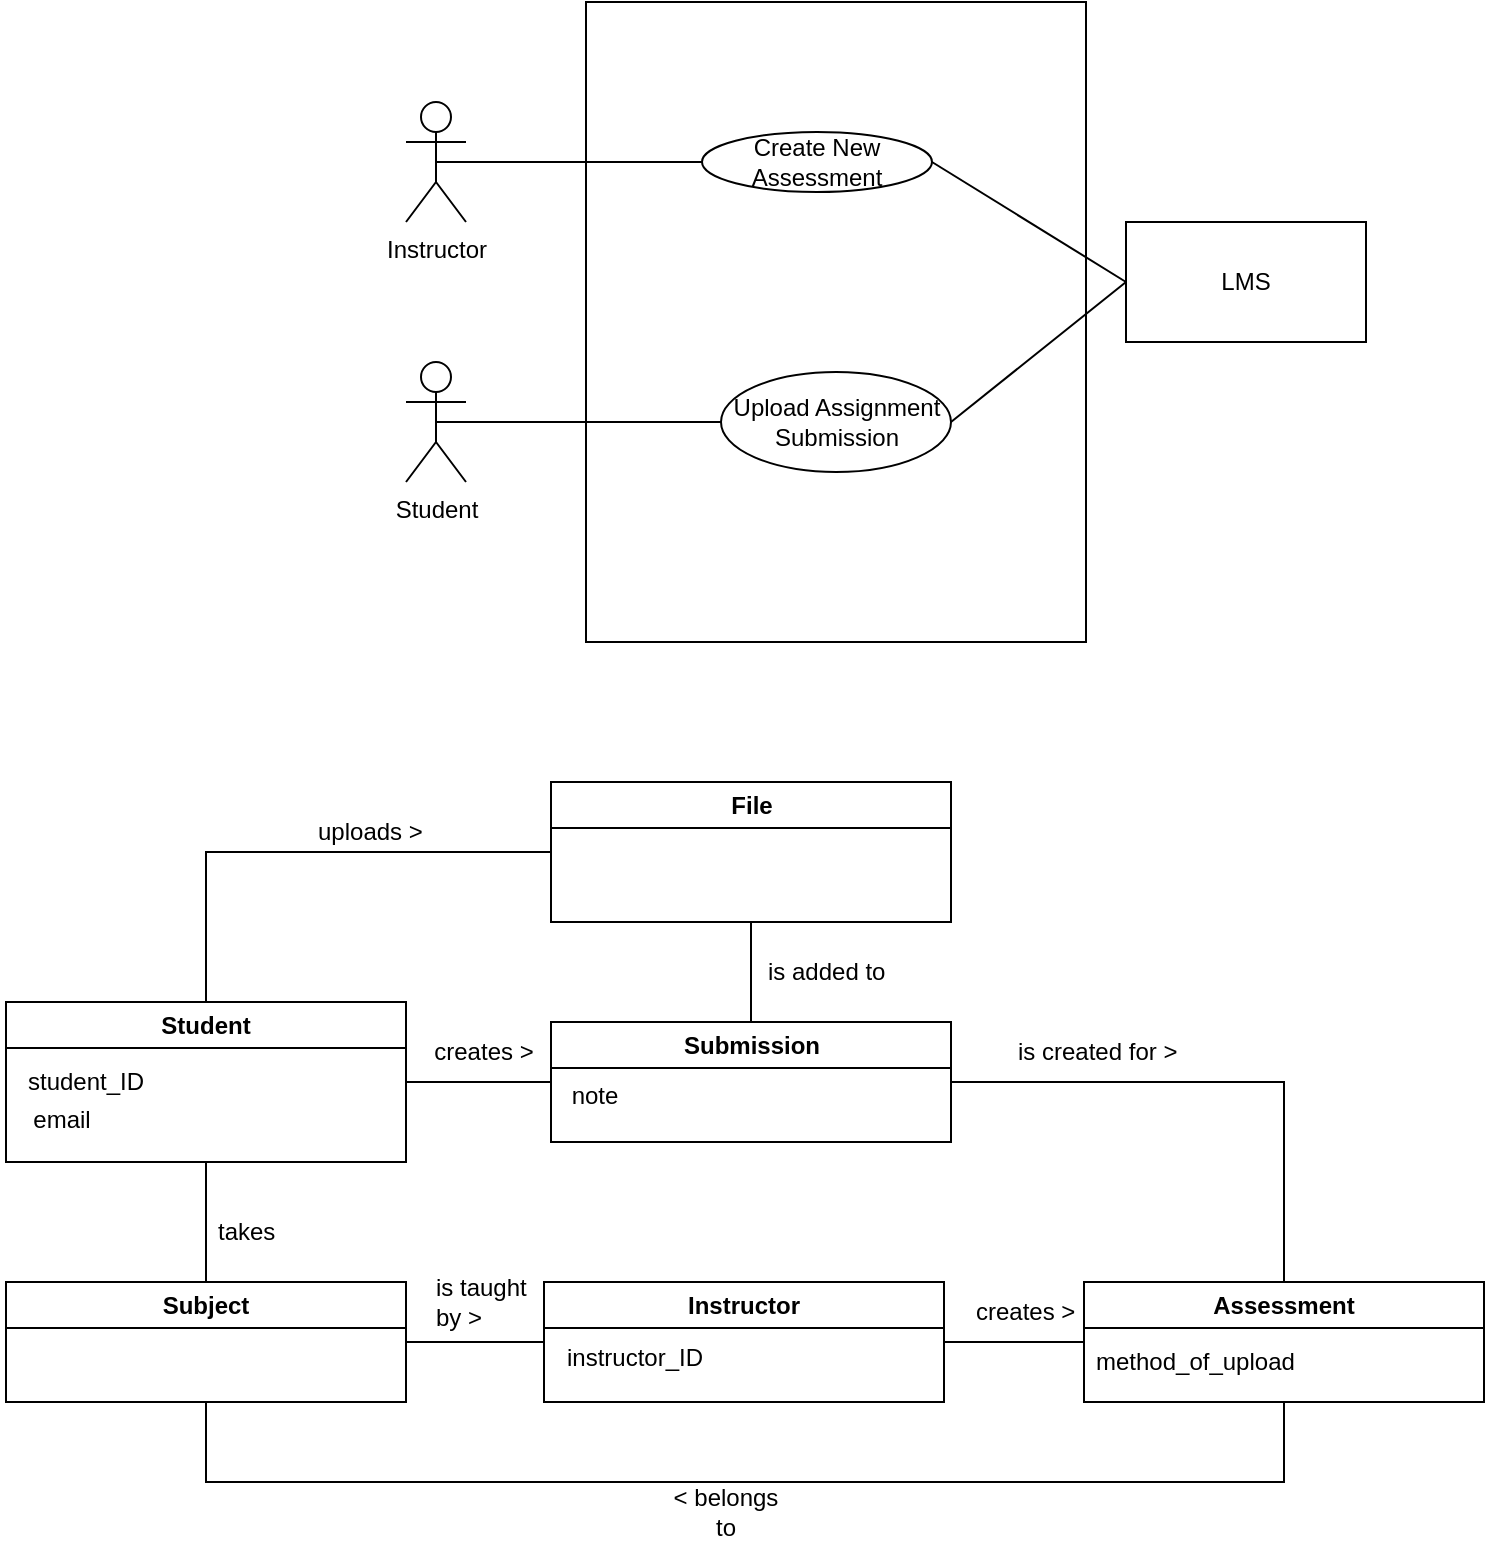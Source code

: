 <mxfile version="26.1.1" pages="2">
  <diagram name="Page-1" id="K3SIQHNY3bnxTlrrX93p">
    <mxGraphModel grid="1" page="1" gridSize="10" guides="1" tooltips="1" connect="1" arrows="1" fold="1" pageScale="1" pageWidth="850" pageHeight="1100" math="0" shadow="0">
      <root>
        <mxCell id="0" />
        <mxCell id="1" parent="0" />
        <mxCell id="f2j5PTdK4Acz_eX4IfQX-2" value="" style="rounded=0;whiteSpace=wrap;html=1;" parent="1" vertex="1">
          <mxGeometry x="310" y="120" width="250" height="320" as="geometry" />
        </mxCell>
        <mxCell id="f2j5PTdK4Acz_eX4IfQX-3" value="Instructor" style="shape=umlActor;verticalLabelPosition=bottom;verticalAlign=top;html=1;outlineConnect=0;" parent="1" vertex="1">
          <mxGeometry x="220" y="170" width="30" height="60" as="geometry" />
        </mxCell>
        <mxCell id="f2j5PTdK4Acz_eX4IfQX-4" value="Student" style="shape=umlActor;verticalLabelPosition=bottom;verticalAlign=top;html=1;outlineConnect=0;" parent="1" vertex="1">
          <mxGeometry x="220" y="300" width="30" height="60" as="geometry" />
        </mxCell>
        <mxCell id="f2j5PTdK4Acz_eX4IfQX-5" value="LMS" style="rounded=0;whiteSpace=wrap;html=1;" parent="1" vertex="1">
          <mxGeometry x="580" y="230" width="120" height="60" as="geometry" />
        </mxCell>
        <mxCell id="f2j5PTdK4Acz_eX4IfQX-6" value="Create New Assessment" style="ellipse;whiteSpace=wrap;html=1;" parent="1" vertex="1">
          <mxGeometry x="368" y="185" width="115" height="30" as="geometry" />
        </mxCell>
        <mxCell id="f2j5PTdK4Acz_eX4IfQX-8" value="" style="endArrow=none;html=1;rounded=0;exitX=0.5;exitY=0.5;exitDx=0;exitDy=0;exitPerimeter=0;entryX=0;entryY=0.5;entryDx=0;entryDy=0;" parent="1" source="f2j5PTdK4Acz_eX4IfQX-3" target="f2j5PTdK4Acz_eX4IfQX-6" edge="1">
          <mxGeometry width="50" height="50" relative="1" as="geometry">
            <mxPoint x="400" y="280" as="sourcePoint" />
            <mxPoint x="450" y="230" as="targetPoint" />
          </mxGeometry>
        </mxCell>
        <mxCell id="f2j5PTdK4Acz_eX4IfQX-11" value="" style="endArrow=none;html=1;rounded=0;exitX=0;exitY=0.5;exitDx=0;exitDy=0;entryX=1;entryY=0.5;entryDx=0;entryDy=0;" parent="1" source="f2j5PTdK4Acz_eX4IfQX-5" target="f2j5PTdK4Acz_eX4IfQX-6" edge="1">
          <mxGeometry width="50" height="50" relative="1" as="geometry">
            <mxPoint x="400" y="280" as="sourcePoint" />
            <mxPoint x="450" y="230" as="targetPoint" />
          </mxGeometry>
        </mxCell>
        <mxCell id="f2j5PTdK4Acz_eX4IfQX-14" value="Upload Assignment Submission" style="ellipse;whiteSpace=wrap;html=1;" parent="1" vertex="1">
          <mxGeometry x="377.5" y="305" width="115" height="50" as="geometry" />
        </mxCell>
        <mxCell id="f2j5PTdK4Acz_eX4IfQX-15" value="" style="endArrow=none;html=1;rounded=0;exitX=0.5;exitY=0.5;exitDx=0;exitDy=0;exitPerimeter=0;entryX=0;entryY=0.5;entryDx=0;entryDy=0;" parent="1" source="f2j5PTdK4Acz_eX4IfQX-4" target="f2j5PTdK4Acz_eX4IfQX-14" edge="1">
          <mxGeometry width="50" height="50" relative="1" as="geometry">
            <mxPoint x="360" y="310" as="sourcePoint" />
            <mxPoint x="410" y="260" as="targetPoint" />
          </mxGeometry>
        </mxCell>
        <mxCell id="f2j5PTdK4Acz_eX4IfQX-16" value="" style="endArrow=none;html=1;rounded=0;entryX=1;entryY=0.5;entryDx=0;entryDy=0;exitX=0;exitY=0.5;exitDx=0;exitDy=0;" parent="1" source="f2j5PTdK4Acz_eX4IfQX-5" target="f2j5PTdK4Acz_eX4IfQX-14" edge="1">
          <mxGeometry width="50" height="50" relative="1" as="geometry">
            <mxPoint x="360" y="310" as="sourcePoint" />
            <mxPoint x="410" y="260" as="targetPoint" />
          </mxGeometry>
        </mxCell>
        <mxCell id="9oCLcEcfDenbLqw0ok5R-5" value="Student" style="swimlane;whiteSpace=wrap;html=1;" parent="1" vertex="1">
          <mxGeometry x="20" y="620" width="200" height="80" as="geometry" />
        </mxCell>
        <mxCell id="9oCLcEcfDenbLqw0ok5R-11" value="email" style="text;html=1;align=center;verticalAlign=middle;whiteSpace=wrap;rounded=0;movable=0;resizable=0;rotatable=0;deletable=0;editable=0;locked=1;connectable=0;" parent="9oCLcEcfDenbLqw0ok5R-5" vertex="1">
          <mxGeometry x="-2.5" y="44" width="60" height="30" as="geometry" />
        </mxCell>
        <mxCell id="9oCLcEcfDenbLqw0ok5R-12" value="student_ID" style="text;strokeColor=none;fillColor=none;align=left;verticalAlign=middle;spacingLeft=4;spacingRight=4;overflow=hidden;points=[[0,0.5],[1,0.5]];portConstraint=eastwest;rotatable=0;whiteSpace=wrap;html=1;movable=0;resizable=0;deletable=0;editable=0;locked=1;connectable=0;" parent="9oCLcEcfDenbLqw0ok5R-5" vertex="1">
          <mxGeometry x="5" y="25" width="80" height="30" as="geometry" />
        </mxCell>
        <mxCell id="9oCLcEcfDenbLqw0ok5R-7" value="Instructor" style="swimlane;whiteSpace=wrap;html=1;" parent="1" vertex="1">
          <mxGeometry x="289" y="760" width="200" height="60" as="geometry" />
        </mxCell>
        <mxCell id="o3tyjYq-JtO97umcXtzT-1" value="instructor_ID" style="text;html=1;align=center;verticalAlign=middle;resizable=0;points=[];autosize=1;strokeColor=none;fillColor=none;movable=0;rotatable=0;deletable=0;editable=0;locked=1;connectable=0;" parent="9oCLcEcfDenbLqw0ok5R-7" vertex="1">
          <mxGeometry y="23" width="90" height="30" as="geometry" />
        </mxCell>
        <mxCell id="9oCLcEcfDenbLqw0ok5R-8" value="Assessment" style="swimlane;whiteSpace=wrap;html=1;" parent="1" vertex="1">
          <mxGeometry x="559" y="760" width="200" height="60" as="geometry" />
        </mxCell>
        <mxCell id="9oCLcEcfDenbLqw0ok5R-13" value="method_of_upload" style="text;strokeColor=none;fillColor=none;align=left;verticalAlign=middle;spacingLeft=4;spacingRight=4;overflow=hidden;points=[[0,0.5],[1,0.5]];portConstraint=eastwest;rotatable=0;whiteSpace=wrap;html=1;movable=0;resizable=0;deletable=0;editable=0;locked=1;connectable=0;" parent="9oCLcEcfDenbLqw0ok5R-8" vertex="1">
          <mxGeometry y="25" width="110" height="30" as="geometry" />
        </mxCell>
        <mxCell id="9oCLcEcfDenbLqw0ok5R-9" value="Submission" style="swimlane;whiteSpace=wrap;html=1;" parent="1" vertex="1">
          <mxGeometry x="292.5" y="630" width="200" height="60" as="geometry" />
        </mxCell>
        <mxCell id="o3tyjYq-JtO97umcXtzT-3" value="note" style="text;html=1;align=center;verticalAlign=middle;resizable=0;points=[];autosize=1;strokeColor=none;fillColor=none;movable=0;rotatable=0;deletable=0;editable=0;locked=1;connectable=0;" parent="9oCLcEcfDenbLqw0ok5R-9" vertex="1">
          <mxGeometry x="-4" y="22" width="50" height="30" as="geometry" />
        </mxCell>
        <mxCell id="QKqrlGOl53bKZFvHnF5q-5" value="File" style="swimlane;whiteSpace=wrap;html=1;" parent="1" vertex="1">
          <mxGeometry x="292.5" y="510" width="200" height="70" as="geometry" />
        </mxCell>
        <mxCell id="o3tyjYq-JtO97umcXtzT-5" value="Subject" style="swimlane;whiteSpace=wrap;html=1;" parent="1" vertex="1">
          <mxGeometry x="20" y="760" width="200" height="60" as="geometry" />
        </mxCell>
        <mxCell id="QKqrlGOl53bKZFvHnF5q-10" value="" style="endArrow=none;html=1;rounded=0;fontSize=12;startSize=8;endSize=8;curved=1;entryX=0;entryY=0.5;entryDx=0;entryDy=0;" parent="1" target="9oCLcEcfDenbLqw0ok5R-8" edge="1">
          <mxGeometry width="50" height="50" relative="1" as="geometry">
            <mxPoint x="489" y="790" as="sourcePoint" />
            <mxPoint x="539" y="740" as="targetPoint" />
          </mxGeometry>
        </mxCell>
        <mxCell id="QKqrlGOl53bKZFvHnF5q-11" value="creates &amp;gt;" style="text;strokeColor=none;fillColor=none;align=left;verticalAlign=middle;spacingLeft=4;spacingRight=4;overflow=hidden;points=[[0,0.5],[1,0.5]];portConstraint=eastwest;rotatable=0;whiteSpace=wrap;html=1;" parent="1" vertex="1">
          <mxGeometry x="499" y="760" width="80" height="30" as="geometry" />
        </mxCell>
        <mxCell id="VbAsZ4yW9Ecy_YHSUmZV-1" value="" style="endArrow=none;html=1;rounded=0;fontSize=12;startSize=8;endSize=8;curved=1;entryX=0;entryY=0.5;entryDx=0;entryDy=0;exitX=1;exitY=0.5;exitDx=0;exitDy=0;" parent="1" source="o3tyjYq-JtO97umcXtzT-5" target="9oCLcEcfDenbLqw0ok5R-7" edge="1">
          <mxGeometry width="50" height="50" relative="1" as="geometry">
            <mxPoint x="249" y="800" as="sourcePoint" />
            <mxPoint x="299" y="750" as="targetPoint" />
          </mxGeometry>
        </mxCell>
        <mxCell id="VbAsZ4yW9Ecy_YHSUmZV-2" value="is taught by &amp;gt;" style="text;strokeColor=none;fillColor=none;align=left;verticalAlign=middle;spacingLeft=4;spacingRight=4;overflow=hidden;points=[[0,0.5],[1,0.5]];portConstraint=eastwest;rotatable=0;whiteSpace=wrap;html=1;" parent="1" vertex="1">
          <mxGeometry x="229" y="750" width="60" height="40" as="geometry" />
        </mxCell>
        <mxCell id="VbAsZ4yW9Ecy_YHSUmZV-3" value="" style="endArrow=none;html=1;rounded=0;fontSize=12;startSize=8;endSize=8;curved=1;entryX=0.5;entryY=1;entryDx=0;entryDy=0;exitX=0.5;exitY=0;exitDx=0;exitDy=0;" parent="1" source="o3tyjYq-JtO97umcXtzT-5" target="9oCLcEcfDenbLqw0ok5R-5" edge="1">
          <mxGeometry width="50" height="50" relative="1" as="geometry">
            <mxPoint x="180" y="850" as="sourcePoint" />
            <mxPoint x="230" y="800" as="targetPoint" />
          </mxGeometry>
        </mxCell>
        <mxCell id="VbAsZ4yW9Ecy_YHSUmZV-4" value="takes" style="text;strokeColor=none;fillColor=none;align=left;verticalAlign=middle;spacingLeft=4;spacingRight=4;overflow=hidden;points=[[0,0.5],[1,0.5]];portConstraint=eastwest;rotatable=0;whiteSpace=wrap;html=1;" parent="1" vertex="1">
          <mxGeometry x="120" y="720" width="80" height="30" as="geometry" />
        </mxCell>
        <mxCell id="xgzhs33UaqMQ7k9O1tRe-1" value="" style="endArrow=none;html=1;rounded=0;entryX=0;entryY=0.5;entryDx=0;entryDy=0;exitX=1;exitY=0.5;exitDx=0;exitDy=0;" parent="1" source="9oCLcEcfDenbLqw0ok5R-5" target="9oCLcEcfDenbLqw0ok5R-9" edge="1">
          <mxGeometry width="50" height="50" relative="1" as="geometry">
            <mxPoint x="390" y="850" as="sourcePoint" />
            <mxPoint x="440" y="800" as="targetPoint" />
          </mxGeometry>
        </mxCell>
        <mxCell id="xgzhs33UaqMQ7k9O1tRe-2" value="" style="endArrow=none;html=1;rounded=0;entryX=0.5;entryY=1;entryDx=0;entryDy=0;exitX=0.5;exitY=0;exitDx=0;exitDy=0;" parent="1" source="9oCLcEcfDenbLqw0ok5R-9" target="QKqrlGOl53bKZFvHnF5q-5" edge="1">
          <mxGeometry width="50" height="50" relative="1" as="geometry">
            <mxPoint x="390" y="660" as="sourcePoint" />
            <mxPoint x="440" y="610" as="targetPoint" />
          </mxGeometry>
        </mxCell>
        <mxCell id="xgzhs33UaqMQ7k9O1tRe-3" value="" style="endArrow=none;html=1;rounded=0;entryX=0.5;entryY=0;entryDx=0;entryDy=0;exitX=0;exitY=0.5;exitDx=0;exitDy=0;" parent="1" source="QKqrlGOl53bKZFvHnF5q-5" target="9oCLcEcfDenbLqw0ok5R-5" edge="1">
          <mxGeometry width="50" height="50" relative="1" as="geometry">
            <mxPoint x="430" y="660" as="sourcePoint" />
            <mxPoint x="480" y="610" as="targetPoint" />
            <Array as="points">
              <mxPoint x="120" y="545" />
            </Array>
          </mxGeometry>
        </mxCell>
        <mxCell id="xgzhs33UaqMQ7k9O1tRe-4" value="" style="endArrow=none;html=1;rounded=0;entryX=1;entryY=0.5;entryDx=0;entryDy=0;exitX=0.5;exitY=0;exitDx=0;exitDy=0;" parent="1" source="9oCLcEcfDenbLqw0ok5R-8" target="9oCLcEcfDenbLqw0ok5R-9" edge="1">
          <mxGeometry width="50" height="50" relative="1" as="geometry">
            <mxPoint x="360" y="690" as="sourcePoint" />
            <mxPoint x="410" y="640" as="targetPoint" />
            <Array as="points">
              <mxPoint x="659" y="660" />
            </Array>
          </mxGeometry>
        </mxCell>
        <mxCell id="xgzhs33UaqMQ7k9O1tRe-5" value="" style="endArrow=none;html=1;rounded=0;exitX=0.5;exitY=1;exitDx=0;exitDy=0;entryX=0.5;entryY=1;entryDx=0;entryDy=0;" parent="1" source="o3tyjYq-JtO97umcXtzT-5" target="9oCLcEcfDenbLqw0ok5R-8" edge="1">
          <mxGeometry width="50" height="50" relative="1" as="geometry">
            <mxPoint x="360" y="890" as="sourcePoint" />
            <mxPoint x="410" y="840" as="targetPoint" />
            <Array as="points">
              <mxPoint x="120" y="860" />
              <mxPoint x="390" y="860" />
              <mxPoint x="659" y="860" />
            </Array>
          </mxGeometry>
        </mxCell>
        <mxCell id="2707Hf3IuALopdyM0a10-1" value="uploads &amp;gt;" style="text;strokeColor=none;fillColor=none;align=left;verticalAlign=middle;spacingLeft=4;spacingRight=4;overflow=hidden;points=[[0,0.5],[1,0.5]];portConstraint=eastwest;rotatable=0;whiteSpace=wrap;html=1;" vertex="1" parent="1">
          <mxGeometry x="170" y="520" width="80" height="30" as="geometry" />
        </mxCell>
        <mxCell id="xgzhs33UaqMQ7k9O1tRe-6" value="&amp;lt; belongs to" style="text;html=1;align=center;verticalAlign=middle;whiteSpace=wrap;rounded=0;" vertex="1" parent="1">
          <mxGeometry x="350" y="860" width="60" height="30" as="geometry" />
        </mxCell>
        <mxCell id="2707Hf3IuALopdyM0a10-2" value="is created for &amp;gt;" style="text;strokeColor=none;fillColor=none;align=left;verticalAlign=middle;spacingLeft=4;spacingRight=4;overflow=hidden;points=[[0,0.5],[1,0.5]];portConstraint=eastwest;rotatable=0;whiteSpace=wrap;html=1;" vertex="1" parent="1">
          <mxGeometry x="520" y="630" width="101" height="30" as="geometry" />
        </mxCell>
        <mxCell id="xgzhs33UaqMQ7k9O1tRe-7" value="creates &amp;gt;" style="text;html=1;align=center;verticalAlign=middle;whiteSpace=wrap;rounded=0;" vertex="1" parent="1">
          <mxGeometry x="229" y="630" width="60" height="30" as="geometry" />
        </mxCell>
        <mxCell id="2707Hf3IuALopdyM0a10-3" value="is added to" style="text;strokeColor=none;fillColor=none;align=left;verticalAlign=middle;spacingLeft=4;spacingRight=4;overflow=hidden;points=[[0,0.5],[1,0.5]];portConstraint=eastwest;rotatable=0;whiteSpace=wrap;html=1;" vertex="1" parent="1">
          <mxGeometry x="395" y="590" width="80" height="30" as="geometry" />
        </mxCell>
      </root>
    </mxGraphModel>
  </diagram>
  <diagram id="r9ol_07J5qjzOFET-VdX" name="Page-2">
    <mxGraphModel dx="542" dy="655" grid="0" gridSize="10" guides="1" tooltips="1" connect="1" arrows="1" fold="1" page="0" pageScale="1" pageWidth="827" pageHeight="1169" math="0" shadow="0">
      <root>
        <mxCell id="0" />
        <mxCell id="1" parent="0" />
      </root>
    </mxGraphModel>
  </diagram>
</mxfile>
